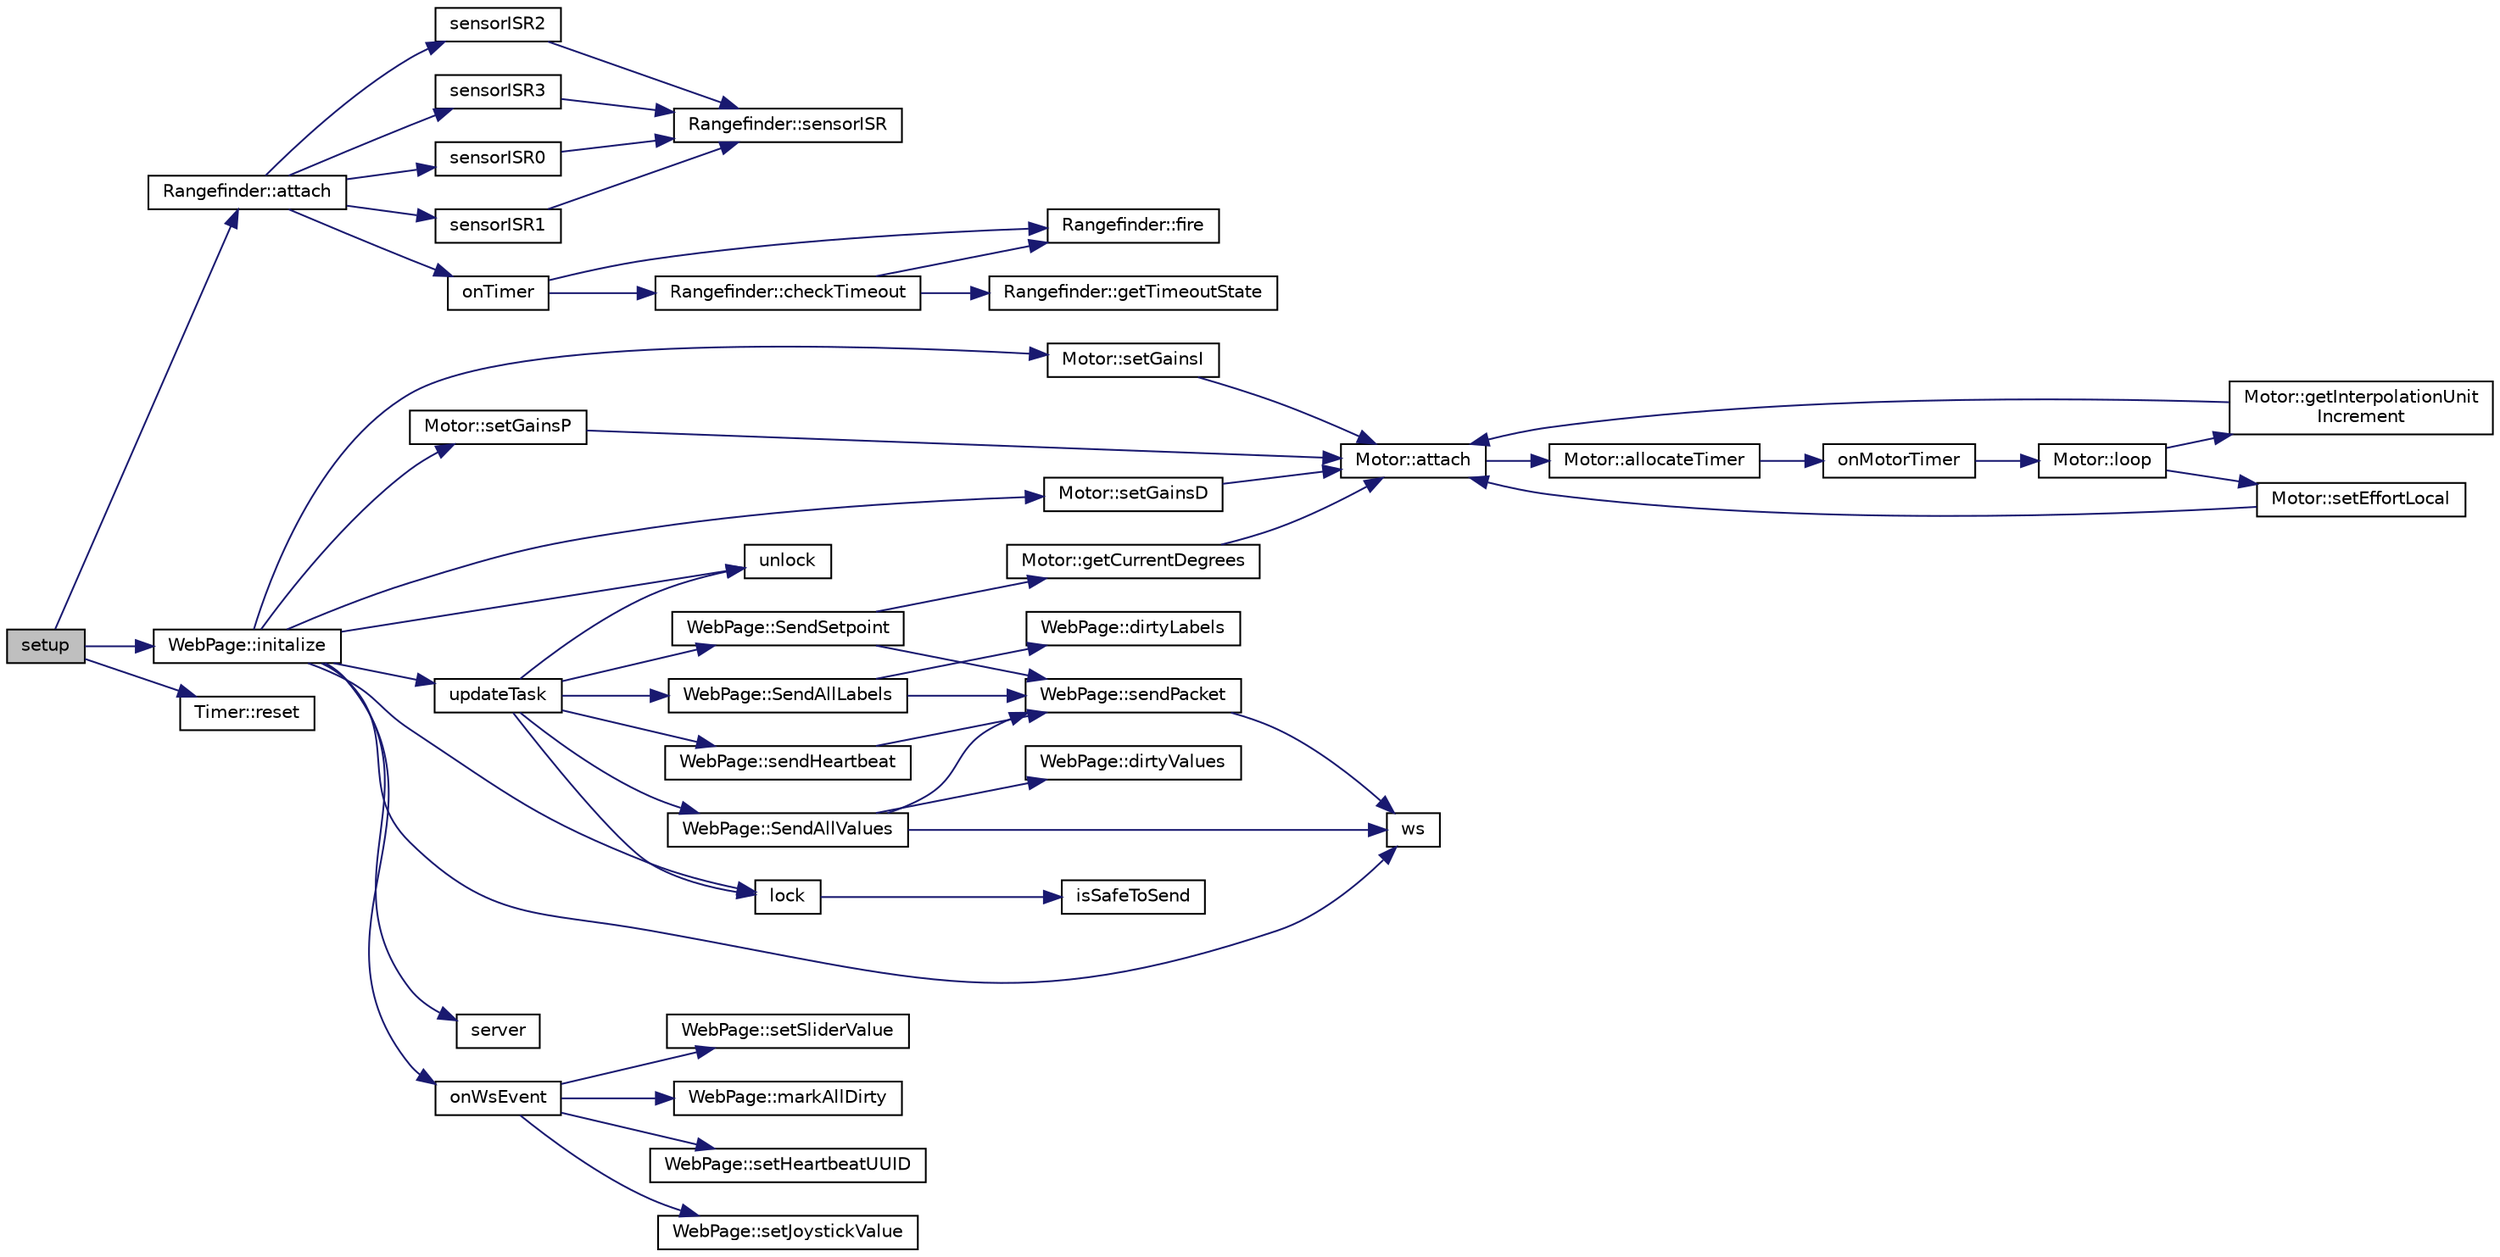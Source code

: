 digraph "setup"
{
 // LATEX_PDF_SIZE
  edge [fontname="Helvetica",fontsize="10",labelfontname="Helvetica",labelfontsize="10"];
  node [fontname="Helvetica",fontsize="10",shape=record];
  rankdir="LR";
  Node1 [label="setup",height=0.2,width=0.4,color="black", fillcolor="grey75", style="filled", fontcolor="black",tooltip=" "];
  Node1 -> Node2 [color="midnightblue",fontsize="10",style="solid",fontname="Helvetica"];
  Node2 [label="Rangefinder::attach",height=0.2,width=0.4,color="black", fillcolor="white", style="filled",URL="$classRangefinder.html#a9ab1220f3759ed409830c9227bd92c27",tooltip="Attach 2 pins to be used as triger and echo."];
  Node2 -> Node3 [color="midnightblue",fontsize="10",style="solid",fontname="Helvetica"];
  Node3 [label="onTimer",height=0.2,width=0.4,color="black", fillcolor="white", style="filled",URL="$Rangefinder_8cpp.html#a0b6abaae8371bfcca2ab8557bebe9332",tooltip=" "];
  Node3 -> Node4 [color="midnightblue",fontsize="10",style="solid",fontname="Helvetica"];
  Node4 [label="Rangefinder::checkTimeout",height=0.2,width=0.4,color="black", fillcolor="white", style="filled",URL="$classRangefinder.html#ad53fdab48917ac45680f52da63553930",tooltip="check the current state of timeout and fire if its time to do so"];
  Node4 -> Node5 [color="midnightblue",fontsize="10",style="solid",fontname="Helvetica"];
  Node5 [label="Rangefinder::fire",height=0.2,width=0.4,color="black", fillcolor="white", style="filled",URL="$classRangefinder.html#a21c76549df3c0a06292fa31b23e80ee7",tooltip="fire a strobe of the trig pin"];
  Node4 -> Node6 [color="midnightblue",fontsize="10",style="solid",fontname="Helvetica"];
  Node6 [label="Rangefinder::getTimeoutState",height=0.2,width=0.4,color="black", fillcolor="white", style="filled",URL="$classRangefinder.html#a6706efbe01d225a04771dee426da09f1",tooltip="Function used by the timeout check thread to determine if this object has timed out."];
  Node3 -> Node5 [color="midnightblue",fontsize="10",style="solid",fontname="Helvetica"];
  Node2 -> Node7 [color="midnightblue",fontsize="10",style="solid",fontname="Helvetica"];
  Node7 [label="sensorISR0",height=0.2,width=0.4,color="black", fillcolor="white", style="filled",URL="$Rangefinder_8cpp.html#a696a4434840a83be9bfb1cf223107f90",tooltip=" "];
  Node7 -> Node8 [color="midnightblue",fontsize="10",style="solid",fontname="Helvetica"];
  Node8 [label="Rangefinder::sensorISR",height=0.2,width=0.4,color="black", fillcolor="white", style="filled",URL="$classRangefinder.html#a4f24792c5c8c6fc8544275d1e74e087c",tooltip="The method called from the ISR indicating the echo pin changed state."];
  Node2 -> Node9 [color="midnightblue",fontsize="10",style="solid",fontname="Helvetica"];
  Node9 [label="sensorISR1",height=0.2,width=0.4,color="black", fillcolor="white", style="filled",URL="$Rangefinder_8cpp.html#a80b2204f2e3fd05a17e03a8559d6c506",tooltip=" "];
  Node9 -> Node8 [color="midnightblue",fontsize="10",style="solid",fontname="Helvetica"];
  Node2 -> Node10 [color="midnightblue",fontsize="10",style="solid",fontname="Helvetica"];
  Node10 [label="sensorISR2",height=0.2,width=0.4,color="black", fillcolor="white", style="filled",URL="$Rangefinder_8cpp.html#a58396042a647a769cd365fb49f2c7d52",tooltip=" "];
  Node10 -> Node8 [color="midnightblue",fontsize="10",style="solid",fontname="Helvetica"];
  Node2 -> Node11 [color="midnightblue",fontsize="10",style="solid",fontname="Helvetica"];
  Node11 [label="sensorISR3",height=0.2,width=0.4,color="black", fillcolor="white", style="filled",URL="$Rangefinder_8cpp.html#a9c06b563cce41963c23fe73645597c8d",tooltip=" "];
  Node11 -> Node8 [color="midnightblue",fontsize="10",style="solid",fontname="Helvetica"];
  Node1 -> Node12 [color="midnightblue",fontsize="10",style="solid",fontname="Helvetica"];
  Node12 [label="WebPage::initalize",height=0.2,width=0.4,color="black", fillcolor="white", style="filled",URL="$classWebPage.html#a2caf8ebfb7c96664cdf0dccef253e78a",tooltip=" "];
  Node12 -> Node13 [color="midnightblue",fontsize="10",style="solid",fontname="Helvetica"];
  Node13 [label="lock",height=0.2,width=0.4,color="black", fillcolor="white", style="filled",URL="$WebPage_8cpp.html#aa81aed607133209dade63a226818224d",tooltip=" "];
  Node13 -> Node14 [color="midnightblue",fontsize="10",style="solid",fontname="Helvetica"];
  Node14 [label="isSafeToSend",height=0.2,width=0.4,color="black", fillcolor="white", style="filled",URL="$WebPage_8cpp.html#a2c4a64e679de7cdcdb8552078758785f",tooltip=" "];
  Node12 -> Node15 [color="midnightblue",fontsize="10",style="solid",fontname="Helvetica"];
  Node15 [label="onWsEvent",height=0.2,width=0.4,color="black", fillcolor="white", style="filled",URL="$WebPage_8cpp.html#a7064e9828984f378d3e04f9b7a47bcae",tooltip=" "];
  Node15 -> Node16 [color="midnightblue",fontsize="10",style="solid",fontname="Helvetica"];
  Node16 [label="WebPage::markAllDirty",height=0.2,width=0.4,color="black", fillcolor="white", style="filled",URL="$classWebPage.html#a8a6cb8d704e67dce02fb64cad81e4c56",tooltip=" "];
  Node15 -> Node17 [color="midnightblue",fontsize="10",style="solid",fontname="Helvetica"];
  Node17 [label="WebPage::setHeartbeatUUID",height=0.2,width=0.4,color="black", fillcolor="white", style="filled",URL="$classWebPage.html#a2bb06280ee0d8c75fc5371f5ab3d5841",tooltip=" "];
  Node15 -> Node18 [color="midnightblue",fontsize="10",style="solid",fontname="Helvetica"];
  Node18 [label="WebPage::setJoystickValue",height=0.2,width=0.4,color="black", fillcolor="white", style="filled",URL="$classWebPage.html#a90afc8046c36040500d8b96da9ec269e",tooltip=" "];
  Node15 -> Node19 [color="midnightblue",fontsize="10",style="solid",fontname="Helvetica"];
  Node19 [label="WebPage::setSliderValue",height=0.2,width=0.4,color="black", fillcolor="white", style="filled",URL="$classWebPage.html#a336eea64f6d880b7c11f3b916d8989a9",tooltip=" "];
  Node12 -> Node20 [color="midnightblue",fontsize="10",style="solid",fontname="Helvetica"];
  Node20 [label="server",height=0.2,width=0.4,color="black", fillcolor="white", style="filled",URL="$WebPage_8cpp.html#a85f30d66aa1231313c8553fd485b22b1",tooltip=" "];
  Node12 -> Node21 [color="midnightblue",fontsize="10",style="solid",fontname="Helvetica"];
  Node21 [label="Motor::setGainsD",height=0.2,width=0.4,color="black", fillcolor="white", style="filled",URL="$classMotor.html#aa993310cb3a689aa1b0eca5ee2e2a598",tooltip=" "];
  Node21 -> Node22 [color="midnightblue",fontsize="10",style="solid",fontname="Helvetica"];
  Node22 [label="Motor::attach",height=0.2,width=0.4,color="black", fillcolor="white", style="filled",URL="$classMotor.html#a1d359b5a58005e36f3eef43dcd929da7",tooltip="Attach the motors hardware."];
  Node22 -> Node23 [color="midnightblue",fontsize="10",style="solid",fontname="Helvetica"];
  Node23 [label="Motor::allocateTimer",height=0.2,width=0.4,color="black", fillcolor="white", style="filled",URL="$classMotor.html#aa5dbe98f9cbaebd430bf1b7841d4bbc0",tooltip=" "];
  Node23 -> Node24 [color="midnightblue",fontsize="10",style="solid",fontname="Helvetica"];
  Node24 [label="onMotorTimer",height=0.2,width=0.4,color="black", fillcolor="white", style="filled",URL="$Motor_8cpp.html#adb66b9c7a2544338725556bce116d5df",tooltip=" "];
  Node24 -> Node25 [color="midnightblue",fontsize="10",style="solid",fontname="Helvetica"];
  Node25 [label="Motor::loop",height=0.2,width=0.4,color="black", fillcolor="white", style="filled",URL="$classMotor.html#a2db9c1833fe2b9e5b1b1e4b9e5d4c4ee",tooltip=" "];
  Node25 -> Node26 [color="midnightblue",fontsize="10",style="solid",fontname="Helvetica"];
  Node26 [label="Motor::getInterpolationUnit\lIncrement",height=0.2,width=0.4,color="black", fillcolor="white", style="filled",URL="$classMotor.html#aee3b24180cc7221ab63e1c2c32363693",tooltip=" "];
  Node26 -> Node22 [color="midnightblue",fontsize="10",style="solid",fontname="Helvetica"];
  Node25 -> Node27 [color="midnightblue",fontsize="10",style="solid",fontname="Helvetica"];
  Node27 [label="Motor::setEffortLocal",height=0.2,width=0.4,color="black", fillcolor="white", style="filled",URL="$classMotor.html#adc069b762efb5288612fa03b00c86dbf",tooltip=" "];
  Node27 -> Node22 [color="midnightblue",fontsize="10",style="solid",fontname="Helvetica"];
  Node12 -> Node28 [color="midnightblue",fontsize="10",style="solid",fontname="Helvetica"];
  Node28 [label="Motor::setGainsI",height=0.2,width=0.4,color="black", fillcolor="white", style="filled",URL="$classMotor.html#a805a15d7a59b74a1d711428e580e180a",tooltip=" "];
  Node28 -> Node22 [color="midnightblue",fontsize="10",style="solid",fontname="Helvetica"];
  Node12 -> Node29 [color="midnightblue",fontsize="10",style="solid",fontname="Helvetica"];
  Node29 [label="Motor::setGainsP",height=0.2,width=0.4,color="black", fillcolor="white", style="filled",URL="$classMotor.html#afa223e0a454ac7ae326e98ea0d506272",tooltip=" "];
  Node29 -> Node22 [color="midnightblue",fontsize="10",style="solid",fontname="Helvetica"];
  Node12 -> Node30 [color="midnightblue",fontsize="10",style="solid",fontname="Helvetica"];
  Node30 [label="unlock",height=0.2,width=0.4,color="black", fillcolor="white", style="filled",URL="$WebPage_8cpp.html#a9278be8203e1c42e2619179882ae4403",tooltip=" "];
  Node12 -> Node31 [color="midnightblue",fontsize="10",style="solid",fontname="Helvetica"];
  Node31 [label="updateTask",height=0.2,width=0.4,color="black", fillcolor="white", style="filled",URL="$WebPage_8cpp.html#a1f589c61ec1453de2efa6f2d8b7c5c69",tooltip=" "];
  Node31 -> Node13 [color="midnightblue",fontsize="10",style="solid",fontname="Helvetica"];
  Node31 -> Node32 [color="midnightblue",fontsize="10",style="solid",fontname="Helvetica"];
  Node32 [label="WebPage::SendAllLabels",height=0.2,width=0.4,color="black", fillcolor="white", style="filled",URL="$classWebPage.html#a958b189c48eec8d2b2177b9e56442d80",tooltip=" "];
  Node32 -> Node33 [color="midnightblue",fontsize="10",style="solid",fontname="Helvetica"];
  Node33 [label="WebPage::dirtyLabels",height=0.2,width=0.4,color="black", fillcolor="white", style="filled",URL="$classWebPage.html#a6a85a3558376dd63ab35940d5a7575da",tooltip=" "];
  Node32 -> Node34 [color="midnightblue",fontsize="10",style="solid",fontname="Helvetica"];
  Node34 [label="WebPage::sendPacket",height=0.2,width=0.4,color="black", fillcolor="white", style="filled",URL="$classWebPage.html#acbbdc531c9dc44c60cac0a3673ad3b10",tooltip=" "];
  Node34 -> Node35 [color="midnightblue",fontsize="10",style="solid",fontname="Helvetica"];
  Node35 [label="ws",height=0.2,width=0.4,color="black", fillcolor="white", style="filled",URL="$WebPage_8cpp.html#a9b23e96a454fdfe540ba250951e2fa55",tooltip=" "];
  Node31 -> Node36 [color="midnightblue",fontsize="10",style="solid",fontname="Helvetica"];
  Node36 [label="WebPage::SendAllValues",height=0.2,width=0.4,color="black", fillcolor="white", style="filled",URL="$classWebPage.html#aef7e846a1d8c68240b6aadc41074767d",tooltip=" "];
  Node36 -> Node37 [color="midnightblue",fontsize="10",style="solid",fontname="Helvetica"];
  Node37 [label="WebPage::dirtyValues",height=0.2,width=0.4,color="black", fillcolor="white", style="filled",URL="$classWebPage.html#ad302c01a23e6e9f0f5a7d1dae518a554",tooltip=" "];
  Node36 -> Node34 [color="midnightblue",fontsize="10",style="solid",fontname="Helvetica"];
  Node36 -> Node35 [color="midnightblue",fontsize="10",style="solid",fontname="Helvetica"];
  Node31 -> Node38 [color="midnightblue",fontsize="10",style="solid",fontname="Helvetica"];
  Node38 [label="WebPage::sendHeartbeat",height=0.2,width=0.4,color="black", fillcolor="white", style="filled",URL="$classWebPage.html#a8e62427a2e22862245a9467633ebb133",tooltip=" "];
  Node38 -> Node34 [color="midnightblue",fontsize="10",style="solid",fontname="Helvetica"];
  Node31 -> Node39 [color="midnightblue",fontsize="10",style="solid",fontname="Helvetica"];
  Node39 [label="WebPage::SendSetpoint",height=0.2,width=0.4,color="black", fillcolor="white", style="filled",URL="$classWebPage.html#aca7264c14a75a280872086affaa617e2",tooltip=" "];
  Node39 -> Node40 [color="midnightblue",fontsize="10",style="solid",fontname="Helvetica"];
  Node40 [label="Motor::getCurrentDegrees",height=0.2,width=0.4,color="black", fillcolor="white", style="filled",URL="$classMotor.html#a7a84e0d2676d7420219b6e7f67e69038",tooltip=" "];
  Node40 -> Node22 [color="midnightblue",fontsize="10",style="solid",fontname="Helvetica"];
  Node39 -> Node34 [color="midnightblue",fontsize="10",style="solid",fontname="Helvetica"];
  Node31 -> Node30 [color="midnightblue",fontsize="10",style="solid",fontname="Helvetica"];
  Node12 -> Node35 [color="midnightblue",fontsize="10",style="solid",fontname="Helvetica"];
  Node1 -> Node41 [color="midnightblue",fontsize="10",style="solid",fontname="Helvetica"];
  Node41 [label="Timer::reset",height=0.2,width=0.4,color="black", fillcolor="white", style="filled",URL="$classTimer.html#a9020542d73357a4eef512eefaf57524b",tooltip="Reset the timer to the current time + interval."];
}
